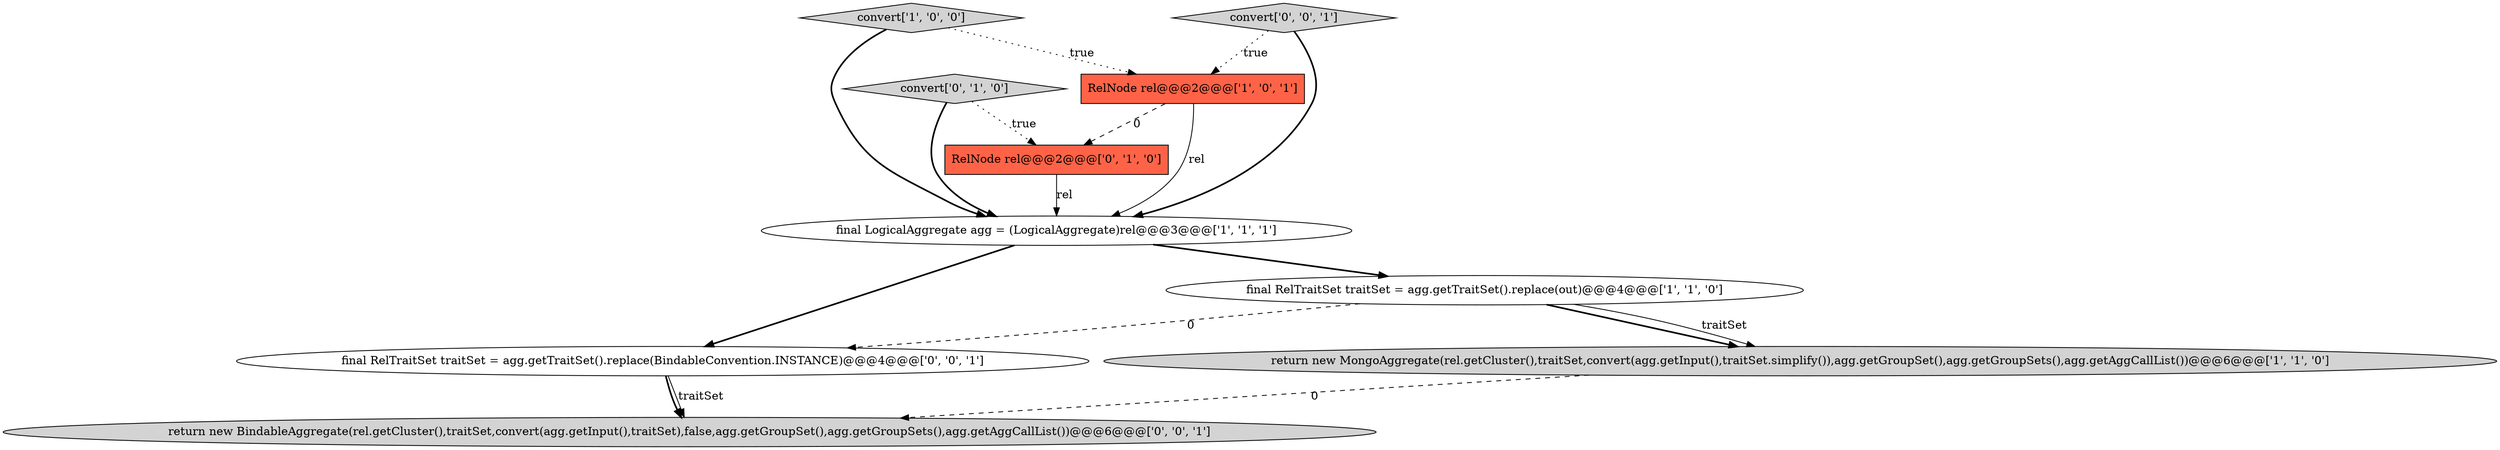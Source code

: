digraph {
2 [style = filled, label = "final LogicalAggregate agg = (LogicalAggregate)rel@@@3@@@['1', '1', '1']", fillcolor = white, shape = ellipse image = "AAA0AAABBB1BBB"];
1 [style = filled, label = "RelNode rel@@@2@@@['1', '0', '1']", fillcolor = tomato, shape = box image = "AAA0AAABBB1BBB"];
9 [style = filled, label = "final RelTraitSet traitSet = agg.getTraitSet().replace(BindableConvention.INSTANCE)@@@4@@@['0', '0', '1']", fillcolor = white, shape = ellipse image = "AAA0AAABBB3BBB"];
7 [style = filled, label = "return new BindableAggregate(rel.getCluster(),traitSet,convert(agg.getInput(),traitSet),false,agg.getGroupSet(),agg.getGroupSets(),agg.getAggCallList())@@@6@@@['0', '0', '1']", fillcolor = lightgray, shape = ellipse image = "AAA0AAABBB3BBB"];
6 [style = filled, label = "RelNode rel@@@2@@@['0', '1', '0']", fillcolor = tomato, shape = box image = "AAA1AAABBB2BBB"];
0 [style = filled, label = "convert['1', '0', '0']", fillcolor = lightgray, shape = diamond image = "AAA0AAABBB1BBB"];
8 [style = filled, label = "convert['0', '0', '1']", fillcolor = lightgray, shape = diamond image = "AAA0AAABBB3BBB"];
3 [style = filled, label = "return new MongoAggregate(rel.getCluster(),traitSet,convert(agg.getInput(),traitSet.simplify()),agg.getGroupSet(),agg.getGroupSets(),agg.getAggCallList())@@@6@@@['1', '1', '0']", fillcolor = lightgray, shape = ellipse image = "AAA0AAABBB1BBB"];
5 [style = filled, label = "convert['0', '1', '0']", fillcolor = lightgray, shape = diamond image = "AAA0AAABBB2BBB"];
4 [style = filled, label = "final RelTraitSet traitSet = agg.getTraitSet().replace(out)@@@4@@@['1', '1', '0']", fillcolor = white, shape = ellipse image = "AAA0AAABBB1BBB"];
5->6 [style = dotted, label="true"];
8->1 [style = dotted, label="true"];
1->2 [style = solid, label="rel"];
4->3 [style = bold, label=""];
5->2 [style = bold, label=""];
4->9 [style = dashed, label="0"];
4->3 [style = solid, label="traitSet"];
9->7 [style = solid, label="traitSet"];
2->9 [style = bold, label=""];
8->2 [style = bold, label=""];
9->7 [style = bold, label=""];
2->4 [style = bold, label=""];
1->6 [style = dashed, label="0"];
3->7 [style = dashed, label="0"];
0->1 [style = dotted, label="true"];
0->2 [style = bold, label=""];
6->2 [style = solid, label="rel"];
}
